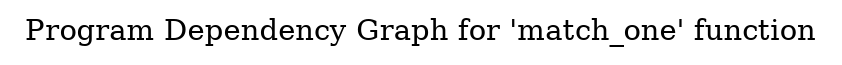 digraph "Program Dependency Graph for 'match_one' function" {
	label="Program Dependency Graph for 'match_one' function";

}
